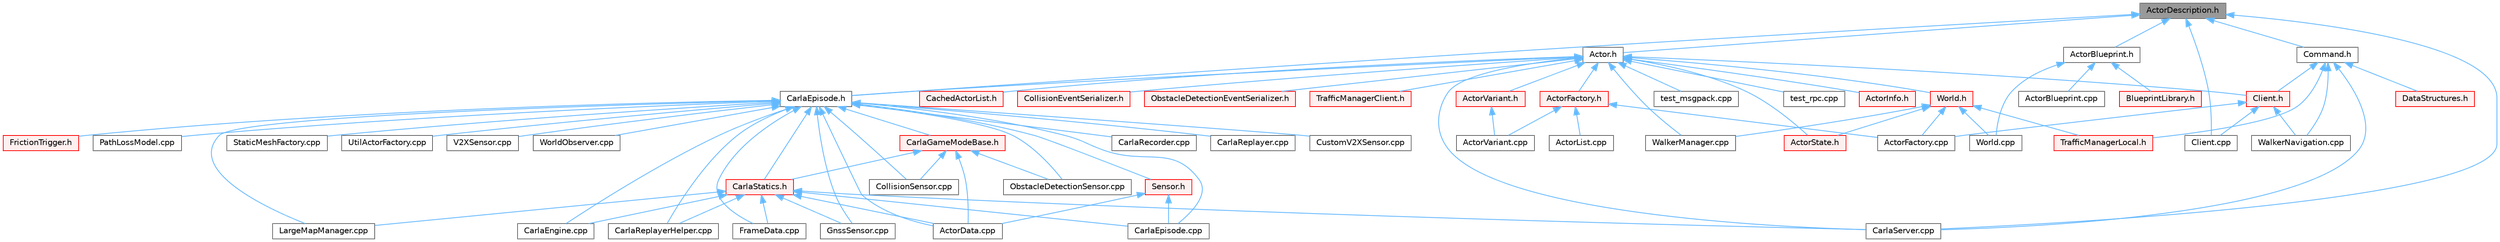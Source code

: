 digraph "ActorDescription.h"
{
 // INTERACTIVE_SVG=YES
 // LATEX_PDF_SIZE
  bgcolor="transparent";
  edge [fontname=Helvetica,fontsize=10,labelfontname=Helvetica,labelfontsize=10];
  node [fontname=Helvetica,fontsize=10,shape=box,height=0.2,width=0.4];
  Node1 [id="Node000001",label="ActorDescription.h",height=0.2,width=0.4,color="gray40", fillcolor="grey60", style="filled", fontcolor="black",tooltip=" "];
  Node1 -> Node2 [id="edge1_Node000001_Node000002",dir="back",color="steelblue1",style="solid",tooltip=" "];
  Node2 [id="Node000002",label="Actor.h",height=0.2,width=0.4,color="grey40", fillcolor="white", style="filled",URL="$d8/d73/rpc_2Actor_8h.html",tooltip=" "];
  Node2 -> Node3 [id="edge2_Node000002_Node000003",dir="back",color="steelblue1",style="solid",tooltip=" "];
  Node3 [id="Node000003",label="ActorFactory.h",height=0.2,width=0.4,color="red", fillcolor="#FFF0F0", style="filled",URL="$d7/dae/ActorFactory_8h.html",tooltip=" "];
  Node3 -> Node4 [id="edge3_Node000003_Node000004",dir="back",color="steelblue1",style="solid",tooltip=" "];
  Node4 [id="Node000004",label="ActorFactory.cpp",height=0.2,width=0.4,color="grey40", fillcolor="white", style="filled",URL="$df/dd6/ActorFactory_8cpp.html",tooltip=" "];
  Node3 -> Node5 [id="edge4_Node000003_Node000005",dir="back",color="steelblue1",style="solid",tooltip=" "];
  Node5 [id="Node000005",label="ActorList.cpp",height=0.2,width=0.4,color="grey40", fillcolor="white", style="filled",URL="$d9/d74/ActorList_8cpp.html",tooltip=" "];
  Node3 -> Node6 [id="edge5_Node000003_Node000006",dir="back",color="steelblue1",style="solid",tooltip=" "];
  Node6 [id="Node000006",label="ActorVariant.cpp",height=0.2,width=0.4,color="grey40", fillcolor="white", style="filled",URL="$d2/dbb/ActorVariant_8cpp.html",tooltip=" "];
  Node2 -> Node29 [id="edge6_Node000002_Node000029",dir="back",color="steelblue1",style="solid",tooltip=" "];
  Node29 [id="Node000029",label="ActorInfo.h",height=0.2,width=0.4,color="red", fillcolor="#FFF0F0", style="filled",URL="$d0/d4e/ActorInfo_8h.html",tooltip=" "];
  Node2 -> Node146 [id="edge7_Node000002_Node000146",dir="back",color="steelblue1",style="solid",tooltip=" "];
  Node146 [id="Node000146",label="ActorState.h",height=0.2,width=0.4,color="red", fillcolor="#FFF0F0", style="filled",URL="$d4/d22/client_2detail_2ActorState_8h.html",tooltip=" "];
  Node2 -> Node149 [id="edge8_Node000002_Node000149",dir="back",color="steelblue1",style="solid",tooltip=" "];
  Node149 [id="Node000149",label="ActorVariant.h",height=0.2,width=0.4,color="red", fillcolor="#FFF0F0", style="filled",URL="$d9/d0d/ActorVariant_8h.html",tooltip=" "];
  Node149 -> Node6 [id="edge9_Node000149_Node000006",dir="back",color="steelblue1",style="solid",tooltip=" "];
  Node2 -> Node202 [id="edge10_Node000002_Node000202",dir="back",color="steelblue1",style="solid",tooltip=" "];
  Node202 [id="Node000202",label="CachedActorList.h",height=0.2,width=0.4,color="red", fillcolor="#FFF0F0", style="filled",URL="$d5/d81/CachedActorList_8h.html",tooltip=" "];
  Node2 -> Node37 [id="edge11_Node000002_Node000037",dir="back",color="steelblue1",style="solid",tooltip=" "];
  Node37 [id="Node000037",label="CarlaEpisode.h",height=0.2,width=0.4,color="grey40", fillcolor="white", style="filled",URL="$de/db8/CarlaEpisode_8h.html",tooltip=" "];
  Node37 -> Node31 [id="edge12_Node000037_Node000031",dir="back",color="steelblue1",style="solid",tooltip=" "];
  Node31 [id="Node000031",label="ActorData.cpp",height=0.2,width=0.4,color="grey40", fillcolor="white", style="filled",URL="$da/d7f/ActorData_8cpp.html",tooltip=" "];
  Node37 -> Node38 [id="edge13_Node000037_Node000038",dir="back",color="steelblue1",style="solid",tooltip=" "];
  Node38 [id="Node000038",label="CarlaEngine.cpp",height=0.2,width=0.4,color="grey40", fillcolor="white", style="filled",URL="$d6/da1/CarlaEngine_8cpp.html",tooltip=" "];
  Node37 -> Node39 [id="edge14_Node000037_Node000039",dir="back",color="steelblue1",style="solid",tooltip=" "];
  Node39 [id="Node000039",label="CarlaEpisode.cpp",height=0.2,width=0.4,color="grey40", fillcolor="white", style="filled",URL="$d6/dd9/CarlaEpisode_8cpp.html",tooltip=" "];
  Node37 -> Node40 [id="edge15_Node000037_Node000040",dir="back",color="steelblue1",style="solid",tooltip=" "];
  Node40 [id="Node000040",label="CarlaGameModeBase.h",height=0.2,width=0.4,color="red", fillcolor="#FFF0F0", style="filled",URL="$d3/d49/CarlaGameModeBase_8h.html",tooltip=" "];
  Node40 -> Node31 [id="edge16_Node000040_Node000031",dir="back",color="steelblue1",style="solid",tooltip=" "];
  Node40 -> Node42 [id="edge17_Node000040_Node000042",dir="back",color="steelblue1",style="solid",tooltip=" "];
  Node42 [id="Node000042",label="CarlaStatics.h",height=0.2,width=0.4,color="red", fillcolor="#FFF0F0", style="filled",URL="$d9/dc8/CarlaStatics_8h.html",tooltip=" "];
  Node42 -> Node31 [id="edge18_Node000042_Node000031",dir="back",color="steelblue1",style="solid",tooltip=" "];
  Node42 -> Node38 [id="edge19_Node000042_Node000038",dir="back",color="steelblue1",style="solid",tooltip=" "];
  Node42 -> Node39 [id="edge20_Node000042_Node000039",dir="back",color="steelblue1",style="solid",tooltip=" "];
  Node42 -> Node46 [id="edge21_Node000042_Node000046",dir="back",color="steelblue1",style="solid",tooltip=" "];
  Node46 [id="Node000046",label="CarlaReplayerHelper.cpp",height=0.2,width=0.4,color="grey40", fillcolor="white", style="filled",URL="$d2/d32/CarlaReplayerHelper_8cpp.html",tooltip=" "];
  Node42 -> Node47 [id="edge22_Node000042_Node000047",dir="back",color="steelblue1",style="solid",tooltip=" "];
  Node47 [id="Node000047",label="CarlaServer.cpp",height=0.2,width=0.4,color="grey40", fillcolor="white", style="filled",URL="$db/d6c/CarlaServer_8cpp.html",tooltip=" "];
  Node42 -> Node52 [id="edge23_Node000042_Node000052",dir="back",color="steelblue1",style="solid",tooltip=" "];
  Node52 [id="Node000052",label="FrameData.cpp",height=0.2,width=0.4,color="grey40", fillcolor="white", style="filled",URL="$df/d8a/FrameData_8cpp.html",tooltip=" "];
  Node42 -> Node53 [id="edge24_Node000042_Node000053",dir="back",color="steelblue1",style="solid",tooltip=" "];
  Node53 [id="Node000053",label="GnssSensor.cpp",height=0.2,width=0.4,color="grey40", fillcolor="white", style="filled",URL="$d7/d22/GnssSensor_8cpp.html",tooltip=" "];
  Node42 -> Node54 [id="edge25_Node000042_Node000054",dir="back",color="steelblue1",style="solid",tooltip=" "];
  Node54 [id="Node000054",label="LargeMapManager.cpp",height=0.2,width=0.4,color="grey40", fillcolor="white", style="filled",URL="$df/d6c/LargeMapManager_8cpp.html",tooltip=" "];
  Node40 -> Node70 [id="edge26_Node000040_Node000070",dir="back",color="steelblue1",style="solid",tooltip=" "];
  Node70 [id="Node000070",label="CollisionSensor.cpp",height=0.2,width=0.4,color="grey40", fillcolor="white", style="filled",URL="$da/df0/CollisionSensor_8cpp.html",tooltip=" "];
  Node40 -> Node71 [id="edge27_Node000040_Node000071",dir="back",color="steelblue1",style="solid",tooltip=" "];
  Node71 [id="Node000071",label="ObstacleDetectionSensor.cpp",height=0.2,width=0.4,color="grey40", fillcolor="white", style="filled",URL="$d2/d70/ObstacleDetectionSensor_8cpp.html",tooltip=" "];
  Node37 -> Node72 [id="edge28_Node000037_Node000072",dir="back",color="steelblue1",style="solid",tooltip=" "];
  Node72 [id="Node000072",label="CarlaRecorder.cpp",height=0.2,width=0.4,color="grey40", fillcolor="white", style="filled",URL="$da/d49/CarlaRecorder_8cpp.html",tooltip=" "];
  Node37 -> Node73 [id="edge29_Node000037_Node000073",dir="back",color="steelblue1",style="solid",tooltip=" "];
  Node73 [id="Node000073",label="CarlaReplayer.cpp",height=0.2,width=0.4,color="grey40", fillcolor="white", style="filled",URL="$db/dba/CarlaReplayer_8cpp.html",tooltip=" "];
  Node37 -> Node46 [id="edge30_Node000037_Node000046",dir="back",color="steelblue1",style="solid",tooltip=" "];
  Node37 -> Node42 [id="edge31_Node000037_Node000042",dir="back",color="steelblue1",style="solid",tooltip=" "];
  Node37 -> Node70 [id="edge32_Node000037_Node000070",dir="back",color="steelblue1",style="solid",tooltip=" "];
  Node37 -> Node74 [id="edge33_Node000037_Node000074",dir="back",color="steelblue1",style="solid",tooltip=" "];
  Node74 [id="Node000074",label="CustomV2XSensor.cpp",height=0.2,width=0.4,color="grey40", fillcolor="white", style="filled",URL="$d8/d97/CustomV2XSensor_8cpp.html",tooltip=" "];
  Node37 -> Node52 [id="edge34_Node000037_Node000052",dir="back",color="steelblue1",style="solid",tooltip=" "];
  Node37 -> Node75 [id="edge35_Node000037_Node000075",dir="back",color="steelblue1",style="solid",tooltip=" "];
  Node75 [id="Node000075",label="FrictionTrigger.h",height=0.2,width=0.4,color="red", fillcolor="#FFF0F0", style="filled",URL="$d4/d30/FrictionTrigger_8h.html",tooltip=" "];
  Node37 -> Node53 [id="edge36_Node000037_Node000053",dir="back",color="steelblue1",style="solid",tooltip=" "];
  Node37 -> Node54 [id="edge37_Node000037_Node000054",dir="back",color="steelblue1",style="solid",tooltip=" "];
  Node37 -> Node71 [id="edge38_Node000037_Node000071",dir="back",color="steelblue1",style="solid",tooltip=" "];
  Node37 -> Node77 [id="edge39_Node000037_Node000077",dir="back",color="steelblue1",style="solid",tooltip=" "];
  Node77 [id="Node000077",label="PathLossModel.cpp",height=0.2,width=0.4,color="grey40", fillcolor="white", style="filled",URL="$d9/dcb/PathLossModel_8cpp.html",tooltip=" "];
  Node37 -> Node78 [id="edge40_Node000037_Node000078",dir="back",color="steelblue1",style="solid",tooltip=" "];
  Node78 [id="Node000078",label="Sensor.h",height=0.2,width=0.4,color="red", fillcolor="#FFF0F0", style="filled",URL="$d7/d7d/Unreal_2CarlaUE4_2Plugins_2Carla_2Source_2Carla_2Sensor_2Sensor_8h.html",tooltip=" "];
  Node78 -> Node31 [id="edge41_Node000078_Node000031",dir="back",color="steelblue1",style="solid",tooltip=" "];
  Node78 -> Node39 [id="edge42_Node000078_Node000039",dir="back",color="steelblue1",style="solid",tooltip=" "];
  Node37 -> Node105 [id="edge43_Node000037_Node000105",dir="back",color="steelblue1",style="solid",tooltip=" "];
  Node105 [id="Node000105",label="StaticMeshFactory.cpp",height=0.2,width=0.4,color="grey40", fillcolor="white", style="filled",URL="$d7/dc4/StaticMeshFactory_8cpp.html",tooltip=" "];
  Node37 -> Node106 [id="edge44_Node000037_Node000106",dir="back",color="steelblue1",style="solid",tooltip=" "];
  Node106 [id="Node000106",label="UtilActorFactory.cpp",height=0.2,width=0.4,color="grey40", fillcolor="white", style="filled",URL="$dc/df0/UtilActorFactory_8cpp.html",tooltip=" "];
  Node37 -> Node81 [id="edge45_Node000037_Node000081",dir="back",color="steelblue1",style="solid",tooltip=" "];
  Node81 [id="Node000081",label="V2XSensor.cpp",height=0.2,width=0.4,color="grey40", fillcolor="white", style="filled",URL="$d2/df9/V2XSensor_8cpp.html",tooltip=" "];
  Node37 -> Node124 [id="edge46_Node000037_Node000124",dir="back",color="steelblue1",style="solid",tooltip=" "];
  Node124 [id="Node000124",label="WorldObserver.cpp",height=0.2,width=0.4,color="grey40", fillcolor="white", style="filled",URL="$d9/de7/WorldObserver_8cpp.html",tooltip=" "];
  Node2 -> Node47 [id="edge47_Node000002_Node000047",dir="back",color="steelblue1",style="solid",tooltip=" "];
  Node2 -> Node207 [id="edge48_Node000002_Node000207",dir="back",color="steelblue1",style="solid",tooltip=" "];
  Node207 [id="Node000207",label="Client.h",height=0.2,width=0.4,color="red", fillcolor="#FFF0F0", style="filled",URL="$df/d8b/client_2detail_2Client_8h.html",tooltip=" "];
  Node207 -> Node4 [id="edge49_Node000207_Node000004",dir="back",color="steelblue1",style="solid",tooltip=" "];
  Node207 -> Node208 [id="edge50_Node000207_Node000208",dir="back",color="steelblue1",style="solid",tooltip=" "];
  Node208 [id="Node000208",label="Client.cpp",height=0.2,width=0.4,color="grey40", fillcolor="white", style="filled",URL="$dc/d4a/client_2detail_2Client_8cpp.html",tooltip=" "];
  Node207 -> Node27 [id="edge51_Node000207_Node000027",dir="back",color="steelblue1",style="solid",tooltip=" "];
  Node27 [id="Node000027",label="WalkerNavigation.cpp",height=0.2,width=0.4,color="grey40", fillcolor="white", style="filled",URL="$de/d84/WalkerNavigation_8cpp.html",tooltip=" "];
  Node2 -> Node209 [id="edge52_Node000002_Node000209",dir="back",color="steelblue1",style="solid",tooltip=" "];
  Node209 [id="Node000209",label="CollisionEventSerializer.h",height=0.2,width=0.4,color="red", fillcolor="#FFF0F0", style="filled",URL="$d8/d9f/CollisionEventSerializer_8h.html",tooltip=" "];
  Node2 -> Node215 [id="edge53_Node000002_Node000215",dir="back",color="steelblue1",style="solid",tooltip=" "];
  Node215 [id="Node000215",label="ObstacleDetectionEventSerializer.h",height=0.2,width=0.4,color="red", fillcolor="#FFF0F0", style="filled",URL="$d3/d5c/ObstacleDetectionEventSerializer_8h.html",tooltip=" "];
  Node2 -> Node216 [id="edge54_Node000002_Node000216",dir="back",color="steelblue1",style="solid",tooltip=" "];
  Node216 [id="Node000216",label="TrafficManagerClient.h",height=0.2,width=0.4,color="red", fillcolor="#FFF0F0", style="filled",URL="$d9/d60/TrafficManagerClient_8h.html",tooltip=" "];
  Node2 -> Node26 [id="edge55_Node000002_Node000026",dir="back",color="steelblue1",style="solid",tooltip=" "];
  Node26 [id="Node000026",label="WalkerManager.cpp",height=0.2,width=0.4,color="grey40", fillcolor="white", style="filled",URL="$d2/dbb/WalkerManager_8cpp.html",tooltip=" "];
  Node2 -> Node206 [id="edge56_Node000002_Node000206",dir="back",color="steelblue1",style="solid",tooltip=" "];
  Node206 [id="Node000206",label="World.h",height=0.2,width=0.4,color="red", fillcolor="#FFF0F0", style="filled",URL="$dd/d5b/World_8h.html",tooltip=" "];
  Node206 -> Node4 [id="edge57_Node000206_Node000004",dir="back",color="steelblue1",style="solid",tooltip=" "];
  Node206 -> Node146 [id="edge58_Node000206_Node000146",dir="back",color="steelblue1",style="solid",tooltip=" "];
  Node206 -> Node152 [id="edge59_Node000206_Node000152",dir="back",color="steelblue1",style="solid",tooltip=" "];
  Node152 [id="Node000152",label="TrafficManagerLocal.h",height=0.2,width=0.4,color="red", fillcolor="#FFF0F0", style="filled",URL="$db/ddf/TrafficManagerLocal_8h.html",tooltip=" "];
  Node206 -> Node26 [id="edge60_Node000206_Node000026",dir="back",color="steelblue1",style="solid",tooltip=" "];
  Node206 -> Node28 [id="edge61_Node000206_Node000028",dir="back",color="steelblue1",style="solid",tooltip=" "];
  Node28 [id="Node000028",label="World.cpp",height=0.2,width=0.4,color="grey40", fillcolor="white", style="filled",URL="$d7/dfe/World_8cpp.html",tooltip=" "];
  Node2 -> Node217 [id="edge62_Node000002_Node000217",dir="back",color="steelblue1",style="solid",tooltip=" "];
  Node217 [id="Node000217",label="test_msgpack.cpp",height=0.2,width=0.4,color="grey40", fillcolor="white", style="filled",URL="$dc/ddc/test__msgpack_8cpp.html",tooltip=" "];
  Node2 -> Node218 [id="edge63_Node000002_Node000218",dir="back",color="steelblue1",style="solid",tooltip=" "];
  Node218 [id="Node000218",label="test_rpc.cpp",height=0.2,width=0.4,color="grey40", fillcolor="white", style="filled",URL="$df/d8b/test__rpc_8cpp.html",tooltip=" "];
  Node1 -> Node219 [id="edge64_Node000001_Node000219",dir="back",color="steelblue1",style="solid",tooltip=" "];
  Node219 [id="Node000219",label="ActorBlueprint.h",height=0.2,width=0.4,color="grey40", fillcolor="white", style="filled",URL="$de/de7/ActorBlueprint_8h.html",tooltip=" "];
  Node219 -> Node220 [id="edge65_Node000219_Node000220",dir="back",color="steelblue1",style="solid",tooltip=" "];
  Node220 [id="Node000220",label="ActorBlueprint.cpp",height=0.2,width=0.4,color="grey40", fillcolor="white", style="filled",URL="$d5/d3a/ActorBlueprint_8cpp.html",tooltip=" "];
  Node219 -> Node221 [id="edge66_Node000219_Node000221",dir="back",color="steelblue1",style="solid",tooltip=" "];
  Node221 [id="Node000221",label="BlueprintLibrary.h",height=0.2,width=0.4,color="red", fillcolor="#FFF0F0", style="filled",URL="$d3/d75/BlueprintLibrary_8h.html",tooltip=" "];
  Node219 -> Node28 [id="edge67_Node000219_Node000028",dir="back",color="steelblue1",style="solid",tooltip=" "];
  Node1 -> Node37 [id="edge68_Node000001_Node000037",dir="back",color="steelblue1",style="solid",tooltip=" "];
  Node1 -> Node47 [id="edge69_Node000001_Node000047",dir="back",color="steelblue1",style="solid",tooltip=" "];
  Node1 -> Node208 [id="edge70_Node000001_Node000208",dir="back",color="steelblue1",style="solid",tooltip=" "];
  Node1 -> Node223 [id="edge71_Node000001_Node000223",dir="back",color="steelblue1",style="solid",tooltip=" "];
  Node223 [id="Node000223",label="Command.h",height=0.2,width=0.4,color="grey40", fillcolor="white", style="filled",URL="$d1/d55/Command_8h.html",tooltip=" "];
  Node223 -> Node47 [id="edge72_Node000223_Node000047",dir="back",color="steelblue1",style="solid",tooltip=" "];
  Node223 -> Node207 [id="edge73_Node000223_Node000207",dir="back",color="steelblue1",style="solid",tooltip=" "];
  Node223 -> Node177 [id="edge74_Node000223_Node000177",dir="back",color="steelblue1",style="solid",tooltip=" "];
  Node177 [id="Node000177",label="DataStructures.h",height=0.2,width=0.4,color="red", fillcolor="#FFF0F0", style="filled",URL="$d0/d49/DataStructures_8h.html",tooltip=" "];
  Node223 -> Node152 [id="edge75_Node000223_Node000152",dir="back",color="steelblue1",style="solid",tooltip=" "];
  Node223 -> Node27 [id="edge76_Node000223_Node000027",dir="back",color="steelblue1",style="solid",tooltip=" "];
}
